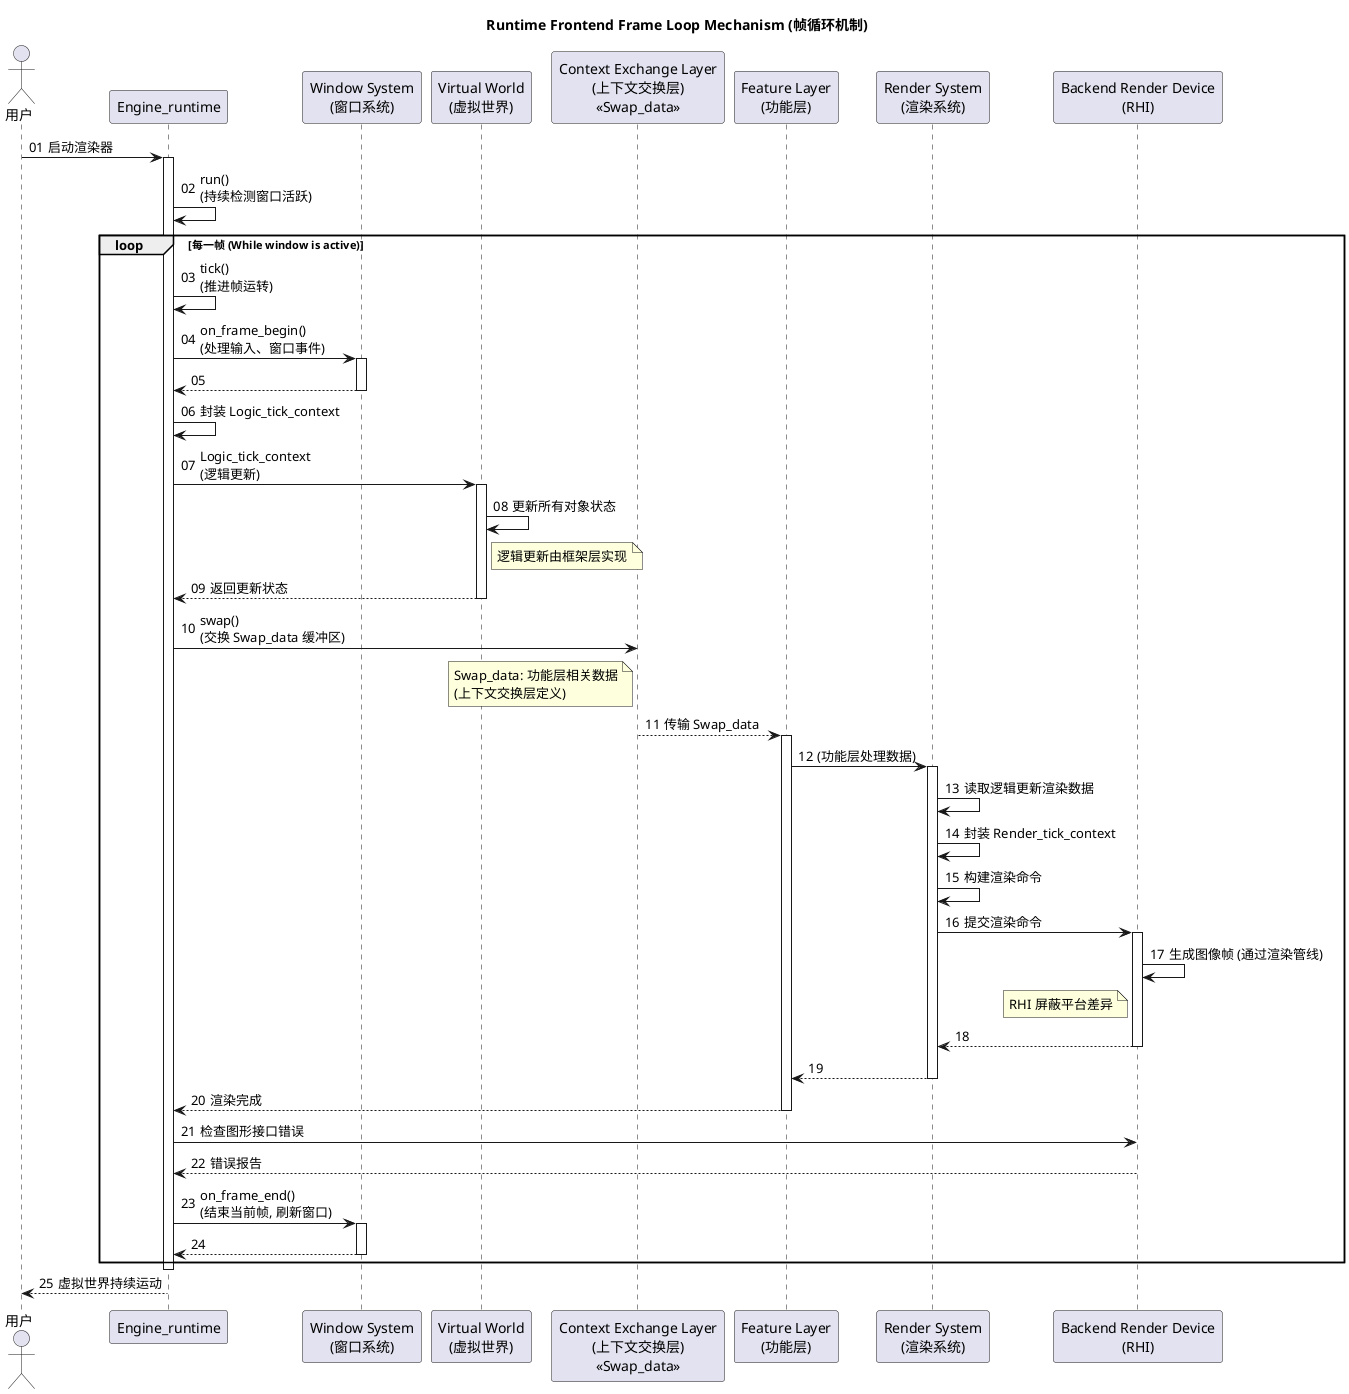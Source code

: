 @startuml
!pragma layout smetana

title Runtime Frontend Frame Loop Mechanism (帧循环机制)

actor "用户" as User
participant "Engine_runtime" as Engine
participant "Window System\n(窗口系统)" as Window
participant "Virtual World\n(虚拟世界)" as World
participant "Context Exchange Layer\n(上下文交换层)\n<<Swap_data>>" as ContextExchange
participant "Feature Layer\n(功能层)" as Feature
participant "Render System\n(渲染系统)" as Render
participant "Backend Render Device\n(RHI)" as RHI

autonumber "00"

' Engine_runtime::run drives the main loop
User -> Engine : 启动渲染器
activate Engine
Engine -> Engine : run()\n(持续检测窗口活跃)

loop 每一帧 (While window is active)

  Engine -> Engine : tick()\n(推进帧运转)

  ' --- 1. Frame Start ---
  Engine -> Window : on_frame_begin()\n(处理输入、窗口事件)
  activate Window
  Window --> Engine
  deactivate Window

  ' --- 2. Logic Update Stage ---
  Engine -> Engine : 封装 Logic_tick_context
  Engine -> World : Logic_tick_context\n(逻辑更新)
  activate World
  World -> World : 更新所有对象状态
  note right of World : 逻辑更新由框架层实现
  World --> Engine : 返回更新状态
  deactivate World

  ' --- 3. Context Exchange (Data Swap) ---
  Engine -> ContextExchange : swap()\n(交换 Swap_data 缓冲区)
  note left of ContextExchange : Swap_data: 功能层相关数据\n(上下文交换层定义)

  ' --- 4. Graphics Rendering Stage ---
  ContextExchange --> Feature : 传输 Swap_data
  activate Feature
  Feature -> Render : (功能层处理数据)
  activate Render
  Render -> Render : 读取逻辑更新渲染数据
  Render -> Render : 封装 Render_tick_context
  Render -> Render : 构建渲染命令
  Render -> RHI : 提交渲染命令
  activate RHI
  RHI -> RHI : 生成图像帧 (通过渲染管线)
  note left of RHI : RHI 屏蔽平台差异
  RHI --> Render
  deactivate RHI
  Render --> Feature
  deactivate Render
  Feature --> Engine : 渲染完成
  deactivate Feature

  ' --- 5. Error Checking ---
  Engine -> RHI : 检查图形接口错误
  RHI --> Engine : 错误报告

  ' --- 6. Frame End ---
  Engine -> Window : on_frame_end()\n(结束当前帧, 刷新窗口)
  activate Window
  Window --> Engine
  deactivate Window

end

deactivate Engine
Engine --> User : 虚拟世界持续运动

@enduml